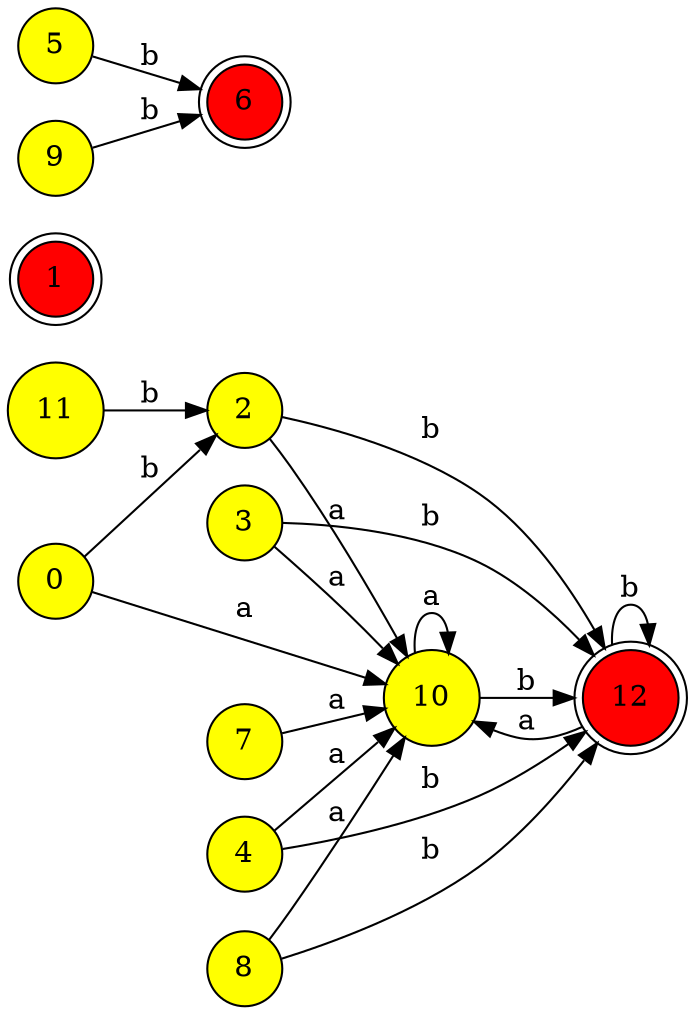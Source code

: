 digraph {
	rankdir=LR
	"{0, 11, 7}" [label=0 fillcolor=yellow shape=circle style=filled]
	"{1}" [label=1 fillcolor=red shape=doublecircle style=filled]
	"{0, 2, 4, 5, 7, 9, 11}" [label=2 fillcolor=yellow shape=circle style=filled]
	"{0, 3, 5, 7, 8, 9, 11}" [label=3 fillcolor=yellow shape=circle style=filled]
	"{0, 4, 5, 7, 9, 11}" [label=4 fillcolor=yellow shape=circle style=filled]
	"{5}" [label=5 fillcolor=yellow shape=circle style=filled]
	"{1, 6}" [label=6 fillcolor=red shape=doublecircle style=filled]
	"{7}" [label=7 fillcolor=yellow shape=circle style=filled]
	"{0, 5, 7, 8, 9, 11}" [label=8 fillcolor=yellow shape=circle style=filled]
	"{9, 5}" [label=9 fillcolor=yellow shape=circle style=filled]
	"{0, 4, 5, 7, 9, 10, 11}" [label=10 fillcolor=yellow shape=circle style=filled]
	"{11}" [label=11 fillcolor=yellow shape=circle style=filled]
	"{0, 1, 2, 4, 5, 6, 7, 9, 11}" [label=12 fillcolor=red shape=doublecircle style=filled]
	"{0, 11, 7}" -> "{0, 4, 5, 7, 9, 10, 11}" [label=a]
	"{0, 11, 7}" -> "{0, 2, 4, 5, 7, 9, 11}" [label=b]
	"{0, 2, 4, 5, 7, 9, 11}" -> "{0, 4, 5, 7, 9, 10, 11}" [label=a]
	"{0, 2, 4, 5, 7, 9, 11}" -> "{0, 1, 2, 4, 5, 6, 7, 9, 11}" [label=b]
	"{0, 3, 5, 7, 8, 9, 11}" -> "{0, 4, 5, 7, 9, 10, 11}" [label=a]
	"{0, 3, 5, 7, 8, 9, 11}" -> "{0, 1, 2, 4, 5, 6, 7, 9, 11}" [label=b]
	"{0, 4, 5, 7, 9, 11}" -> "{0, 4, 5, 7, 9, 10, 11}" [label=a]
	"{0, 4, 5, 7, 9, 11}" -> "{0, 1, 2, 4, 5, 6, 7, 9, 11}" [label=b]
	"{5}" -> "{1, 6}" [label=b]
	"{7}" -> "{0, 4, 5, 7, 9, 10, 11}" [label=a]
	"{0, 5, 7, 8, 9, 11}" -> "{0, 4, 5, 7, 9, 10, 11}" [label=a]
	"{0, 5, 7, 8, 9, 11}" -> "{0, 1, 2, 4, 5, 6, 7, 9, 11}" [label=b]
	"{9, 5}" -> "{1, 6}" [label=b]
	"{0, 4, 5, 7, 9, 10, 11}" -> "{0, 4, 5, 7, 9, 10, 11}" [label=a]
	"{0, 4, 5, 7, 9, 10, 11}" -> "{0, 1, 2, 4, 5, 6, 7, 9, 11}" [label=b]
	"{11}" -> "{0, 2, 4, 5, 7, 9, 11}" [label=b]
	"{0, 1, 2, 4, 5, 6, 7, 9, 11}" -> "{0, 4, 5, 7, 9, 10, 11}" [label=a]
	"{0, 1, 2, 4, 5, 6, 7, 9, 11}" -> "{0, 1, 2, 4, 5, 6, 7, 9, 11}" [label=b]
}
